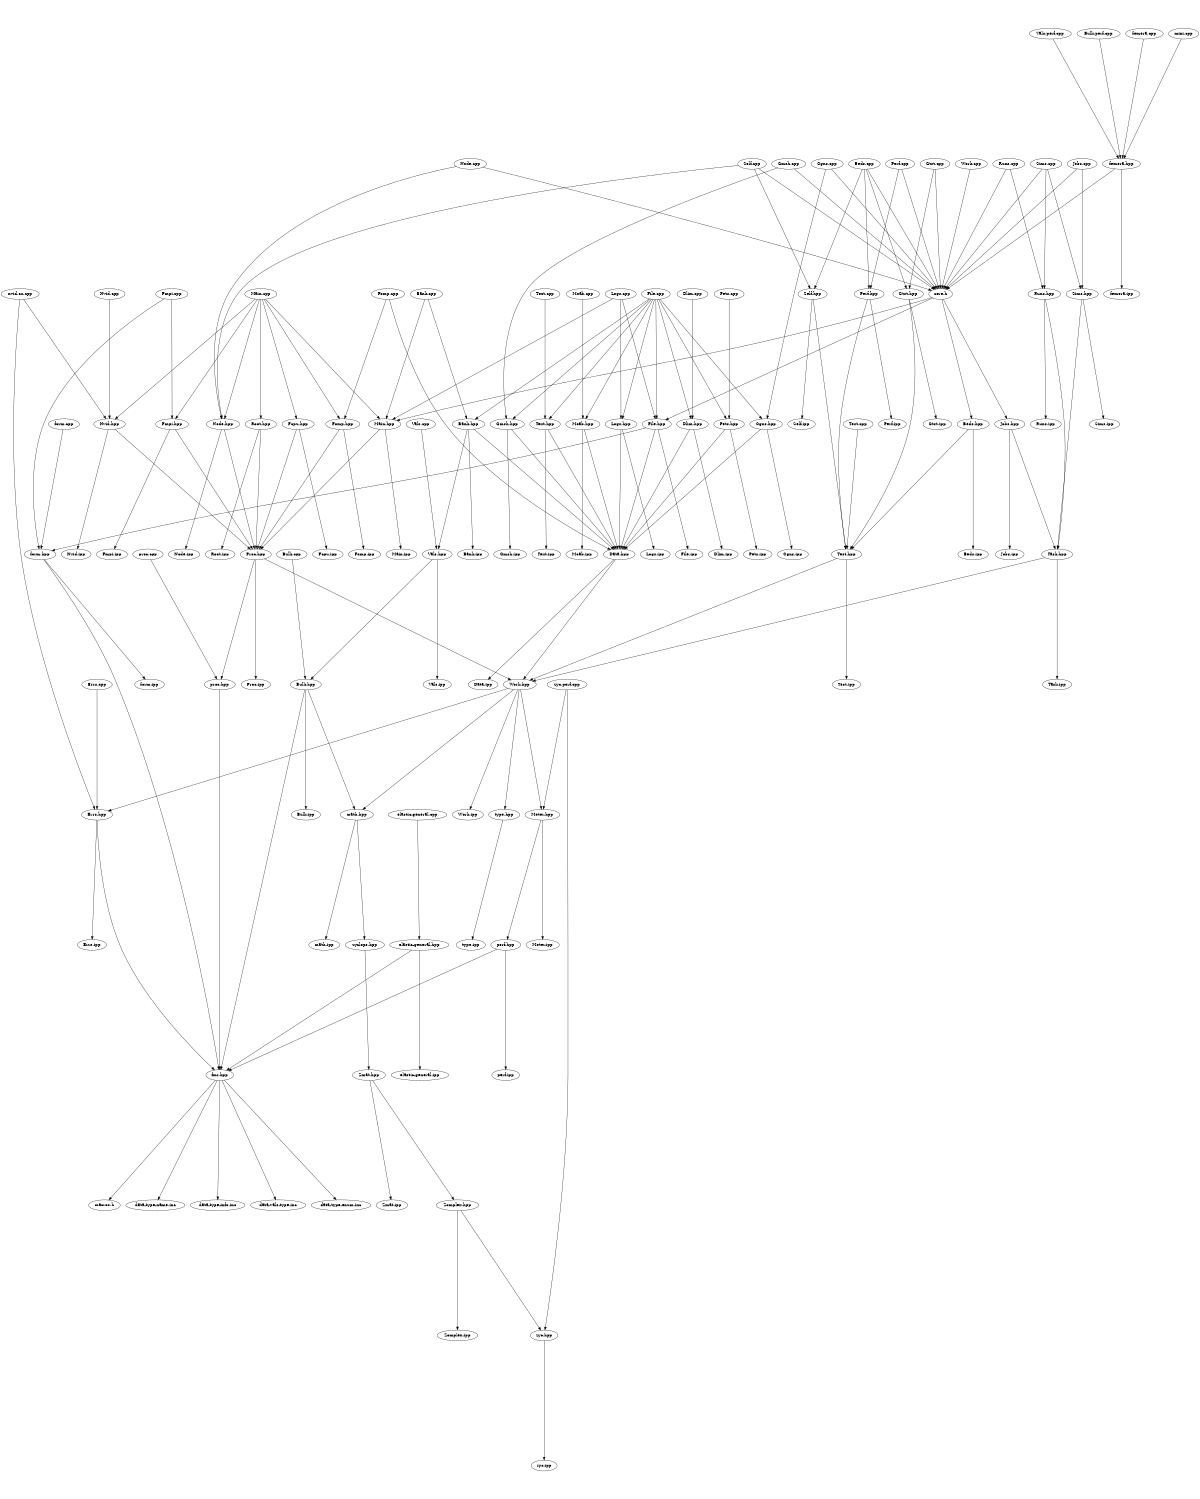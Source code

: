 digraph "source tree" {
    overlap=scale;
    size="8,10";
    ratio="fill";
    fontsize="16";
    fontname="Helvetica";
	clusterrank="local";
	"Fmpi.hpp" -> "Fmpi.ipp"
	"Gmsh.cpp" -> "Gmsh.hpp"
	"femera.hpp" -> "core.h"
	"Cgns.cpp" -> "Cgns.hpp"
	"Nvid.hpp" -> "Nvid.ipp"
	"Errs.hpp" -> "fmr.hpp"
	"Text.hpp" -> "Data.hpp"
	"File.cpp" -> "File.hpp"
	"nvid.cu.cpp" -> "Nvid.hpp"
	"File.hpp" -> "File.ipp"
	"fmr.hpp" -> "data-type-name.inc"
	"Nvid.hpp" -> "Proc.hpp"
	"Gtst.cpp" -> "Gtst.hpp"
	"Runs.hpp" -> "Runs.ipp"
	"Runs.cpp" -> "Runs.hpp"
	"Gtst.hpp" -> "Gtst.ipp"
	"Moab.cpp" -> "Moab.hpp"
	"Errs.hpp" -> "Errs.ipp"
	"Sims.hpp" -> "Sims.ipp"
	"Proc.hpp" -> "Work.hpp"
	"Vals.perf.cpp" -> "femera.hpp"
	"Main.cpp" -> "Root.hpp"
	"Bank.cpp" -> "Bank.hpp"
	"Bulk.hpp" -> "Bulk.ipp"
	"Fcpu.hpp" -> "Proc.hpp"
	"File.cpp" -> "Dlim.hpp"
	"Test.hpp" -> "Test.ipp"
	"Main.cpp" -> "Node.hpp"
	"form.cpp" -> "form.hpp"
	"Vals.hpp" -> "Bulk.hpp"
	"File.cpp" -> "Moab.hpp"
	"Self.hpp" -> "Test.hpp"
	"Beds.hpp" -> "Beds.ipp"
	"zyc.perf.cpp" -> "Meter.hpp"
	"math.hpp" -> "zyclops.hpp"
	"perf.hpp" -> "fmr.hpp"
	"Dlim.cpp" -> "Dlim.hpp"
	"Work.hpp" -> "Errs.hpp"
	"Perf.hpp" -> "Perf.ipp"
	"Fmpi.cpp" -> "Fmpi.hpp"
	"Root.hpp" -> "Root.ipp"
	"Dlim.hpp" -> "Dlim.ipp"
	"Runs.hpp" -> "Task.hpp"
	"Work.hpp" -> "Meter.hpp"
	"proc.cpp" -> "proc.hpp"
	"core.h" -> "File.hpp"
	"perf.hpp" -> "perf.ipp"
	"Jobs.cpp" -> "core.h"
	"Sims.hpp" -> "Task.hpp"
	"Bulk.perf.cpp" -> "femera.hpp"
	"Pets.cpp" -> "Pets.hpp"
	"Fomp.cpp" -> "Data.hpp"
	"Beds.cpp" -> "Perf.hpp"
	"Node.cpp" -> "core.h"
	"Sims.cpp" -> "Runs.hpp"
	"fmr.hpp" -> "data-type-info.inc"
	"Moab.hpp" -> "Moab.ipp"
	"Bank.hpp" -> "Vals.hpp"
	"Cgns.hpp" -> "Cgns.ipp"
	"Runs.cpp" -> "core.h"
	"Vals.hpp" -> "Vals.ipp"
	"Task.hpp" -> "Work.hpp"
	"fmr.hpp" -> "data-vals-type.inc"
	"Bank.hpp" -> "Bank.ipp"
	"Fomp.cpp" -> "Fomp.hpp"
	"Logs.cpp" -> "Logs.hpp"
	"Fomp.hpp" -> "Proc.hpp"
	"Perf.cpp" -> "core.h"
	"Test.hpp" -> "Work.hpp"
	"Fmpi.cpp" -> "form.hpp"
	"core.h" -> "Beds.hpp"
	"Node.cpp" -> "Node.hpp"
	"Perf.hpp" -> "Test.hpp"
	"Text.cpp" -> "Text.hpp"
	"Work.hpp" -> "type.hpp"
	"Gmsh.hpp" -> "Gmsh.ipp"
	"File.hpp" -> "Data.hpp"
	"Main.cpp" -> "Fmpi.hpp"
	"Bulk.hpp" -> "math.hpp"
	"femera.hpp" -> "femera.ipp"
	"Gtst.hpp" -> "Test.hpp"
	"Nvid.cpp" -> "Nvid.hpp"
	"Logs.hpp" -> "Data.hpp"
	"proc.hpp" -> "fmr.hpp"
	"Fomp.hpp" -> "Fomp.ipp"
	"File.cpp" -> "Bank.hpp"
	"femera.cpp" -> "femera.hpp"
	"Zmat.hpp" -> "Zomplex.hpp"
	"Data.hpp" -> "Data.ipp"
	"Beds.cpp" -> "Gtst.hpp"
	"Zomplex.hpp" -> "Zomplex.ipp"
	"Logs.cpp" -> "Main.hpp"
	"Task.hpp" -> "Task.ipp"
	"Bank.cpp" -> "Main.hpp"
	"Data.hpp" -> "Work.hpp"
	"core.h" -> "Jobs.hpp"
	"Errs.cpp" -> "Errs.hpp"
	"zyclops.hpp" -> "Zmat.hpp"
	"Main.cpp" -> "Main.hpp"
	"Main.hpp" -> "Proc.hpp"
	"Main.cpp" -> "Fcpu.hpp"
	"Bank.hpp" -> "Data.hpp"
	"Beds.cpp" -> "Self.hpp"
	"fmr.hpp" -> "data-type-enum.inc"
	"Work.hpp" -> "Work.ipp"
	"Zmat.hpp" -> "Zmat.ipp"
	"Gtst.cpp" -> "core.h"
	"Zomplex.hpp" -> "zyc.hpp"
	"Bulk.cpp" -> "Bulk.hpp"
	"Sims.cpp" -> "core.h"
	"Jobs.hpp" -> "Task.hpp"
	"Fmpi.hpp" -> "Proc.hpp"
	"nvid.cu.cpp" -> "Errs.hpp"
	"math.hpp" -> "math.ipp"
	"Test.cpp" -> "Test.hpp"
	"Moab.hpp" -> "Data.hpp"
	"Logs.hpp" -> "Logs.ipp"
	"Gmsh.hpp" -> "Data.hpp"
	"zyc.perf.cpp" -> "zyc.hpp"
	"Node.hpp" -> "Node.ipp"
	"Beds.hpp" -> "Test.hpp"
	"Work.hpp" -> "math.hpp"
	"Vals.cpp" -> "Vals.hpp"
	"type.hpp" -> "type.ipp"
	"Self.cpp" -> "Self.hpp"
	"File.cpp" -> "Gmsh.hpp"
	"Meter.hpp" -> "Meter.ipp"
	"form.hpp" -> "fmr.hpp"
	"Node.hpp" -> "Proc.hpp"
	"Sims.cpp" -> "Sims.hpp"
	"Text.hpp" -> "Text.ipp"
	"Cgns.hpp" -> "Data.hpp"
	"Cgns.cpp" -> "core.h"
	"Dlim.hpp" -> "Data.hpp"
	"Logs.cpp" -> "File.hpp"
	"form.hpp" -> "form.ipp"
	"File.cpp" -> "Pets.hpp"
	"elastic-general.hpp" -> "elastic-general.ipp"
	"File.cpp" -> "Text.hpp"
	"Self.cpp" -> "core.h"
	"Jobs.cpp" -> "Sims.hpp"
	"Root.hpp" -> "Proc.hpp"
	"mini.cpp" -> "femera.hpp"
	"Jobs.hpp" -> "Jobs.ipp"
	"Gmsh.cpp" -> "core.h"
	"Self.hpp" -> "Self.ipp"
	"Main.hpp" -> "Main.ipp"
	"Work.cpp" -> "core.h"
	"Pets.hpp" -> "Pets.ipp"
	"Fcpu.hpp" -> "Fcpu.ipp"
	"core.h" -> "Main.hpp"
	"Self.cpp" -> "Node.hpp"
	"Pets.hpp" -> "Data.hpp"
	"Proc.hpp" -> "proc.hpp"
	"elastic-general.hpp" -> "fmr.hpp"
	"File.cpp" -> "Logs.hpp"
	"Perf.cpp" -> "Perf.hpp"
	"Beds.cpp" -> "core.h"
	"elastic-general.cpp" -> "elastic-general.hpp"
	"zyc.hpp" -> "zyc.ipp"
	"File.cpp" -> "Cgns.hpp"
	"Main.cpp" -> "Nvid.hpp"
	"Main.cpp" -> "Fomp.hpp"
	"Meter.hpp" -> "perf.hpp"
	"File.hpp" -> "form.hpp"
	"Bulk.hpp" -> "fmr.hpp"
	"fmr.hpp" -> "macros.h"
	"Proc.hpp" -> "Proc.ipp"
}
